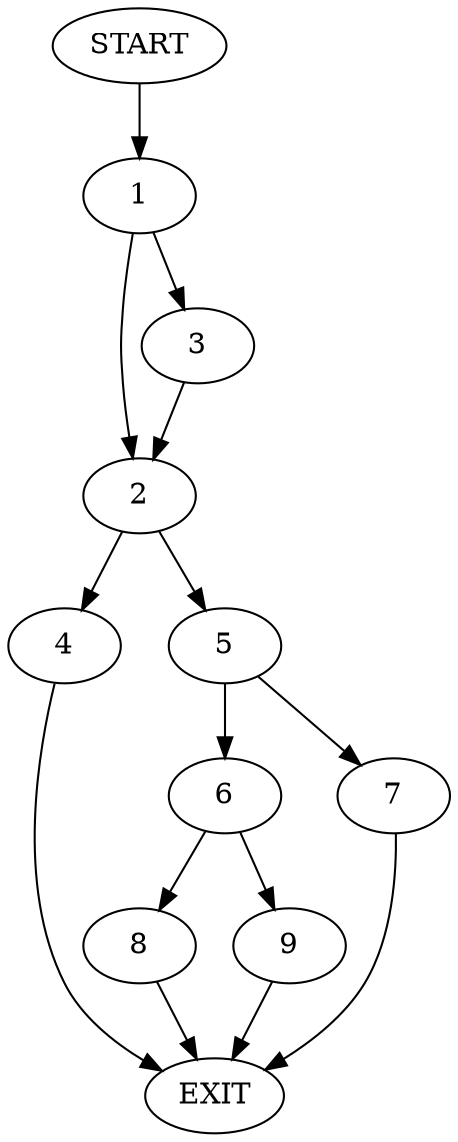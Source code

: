 digraph {
0 [label="START"]
10 [label="EXIT"]
0 -> 1
1 -> 2
1 -> 3
3 -> 2
2 -> 4
2 -> 5
5 -> 6
5 -> 7
4 -> 10
6 -> 8
6 -> 9
7 -> 10
8 -> 10
9 -> 10
}
